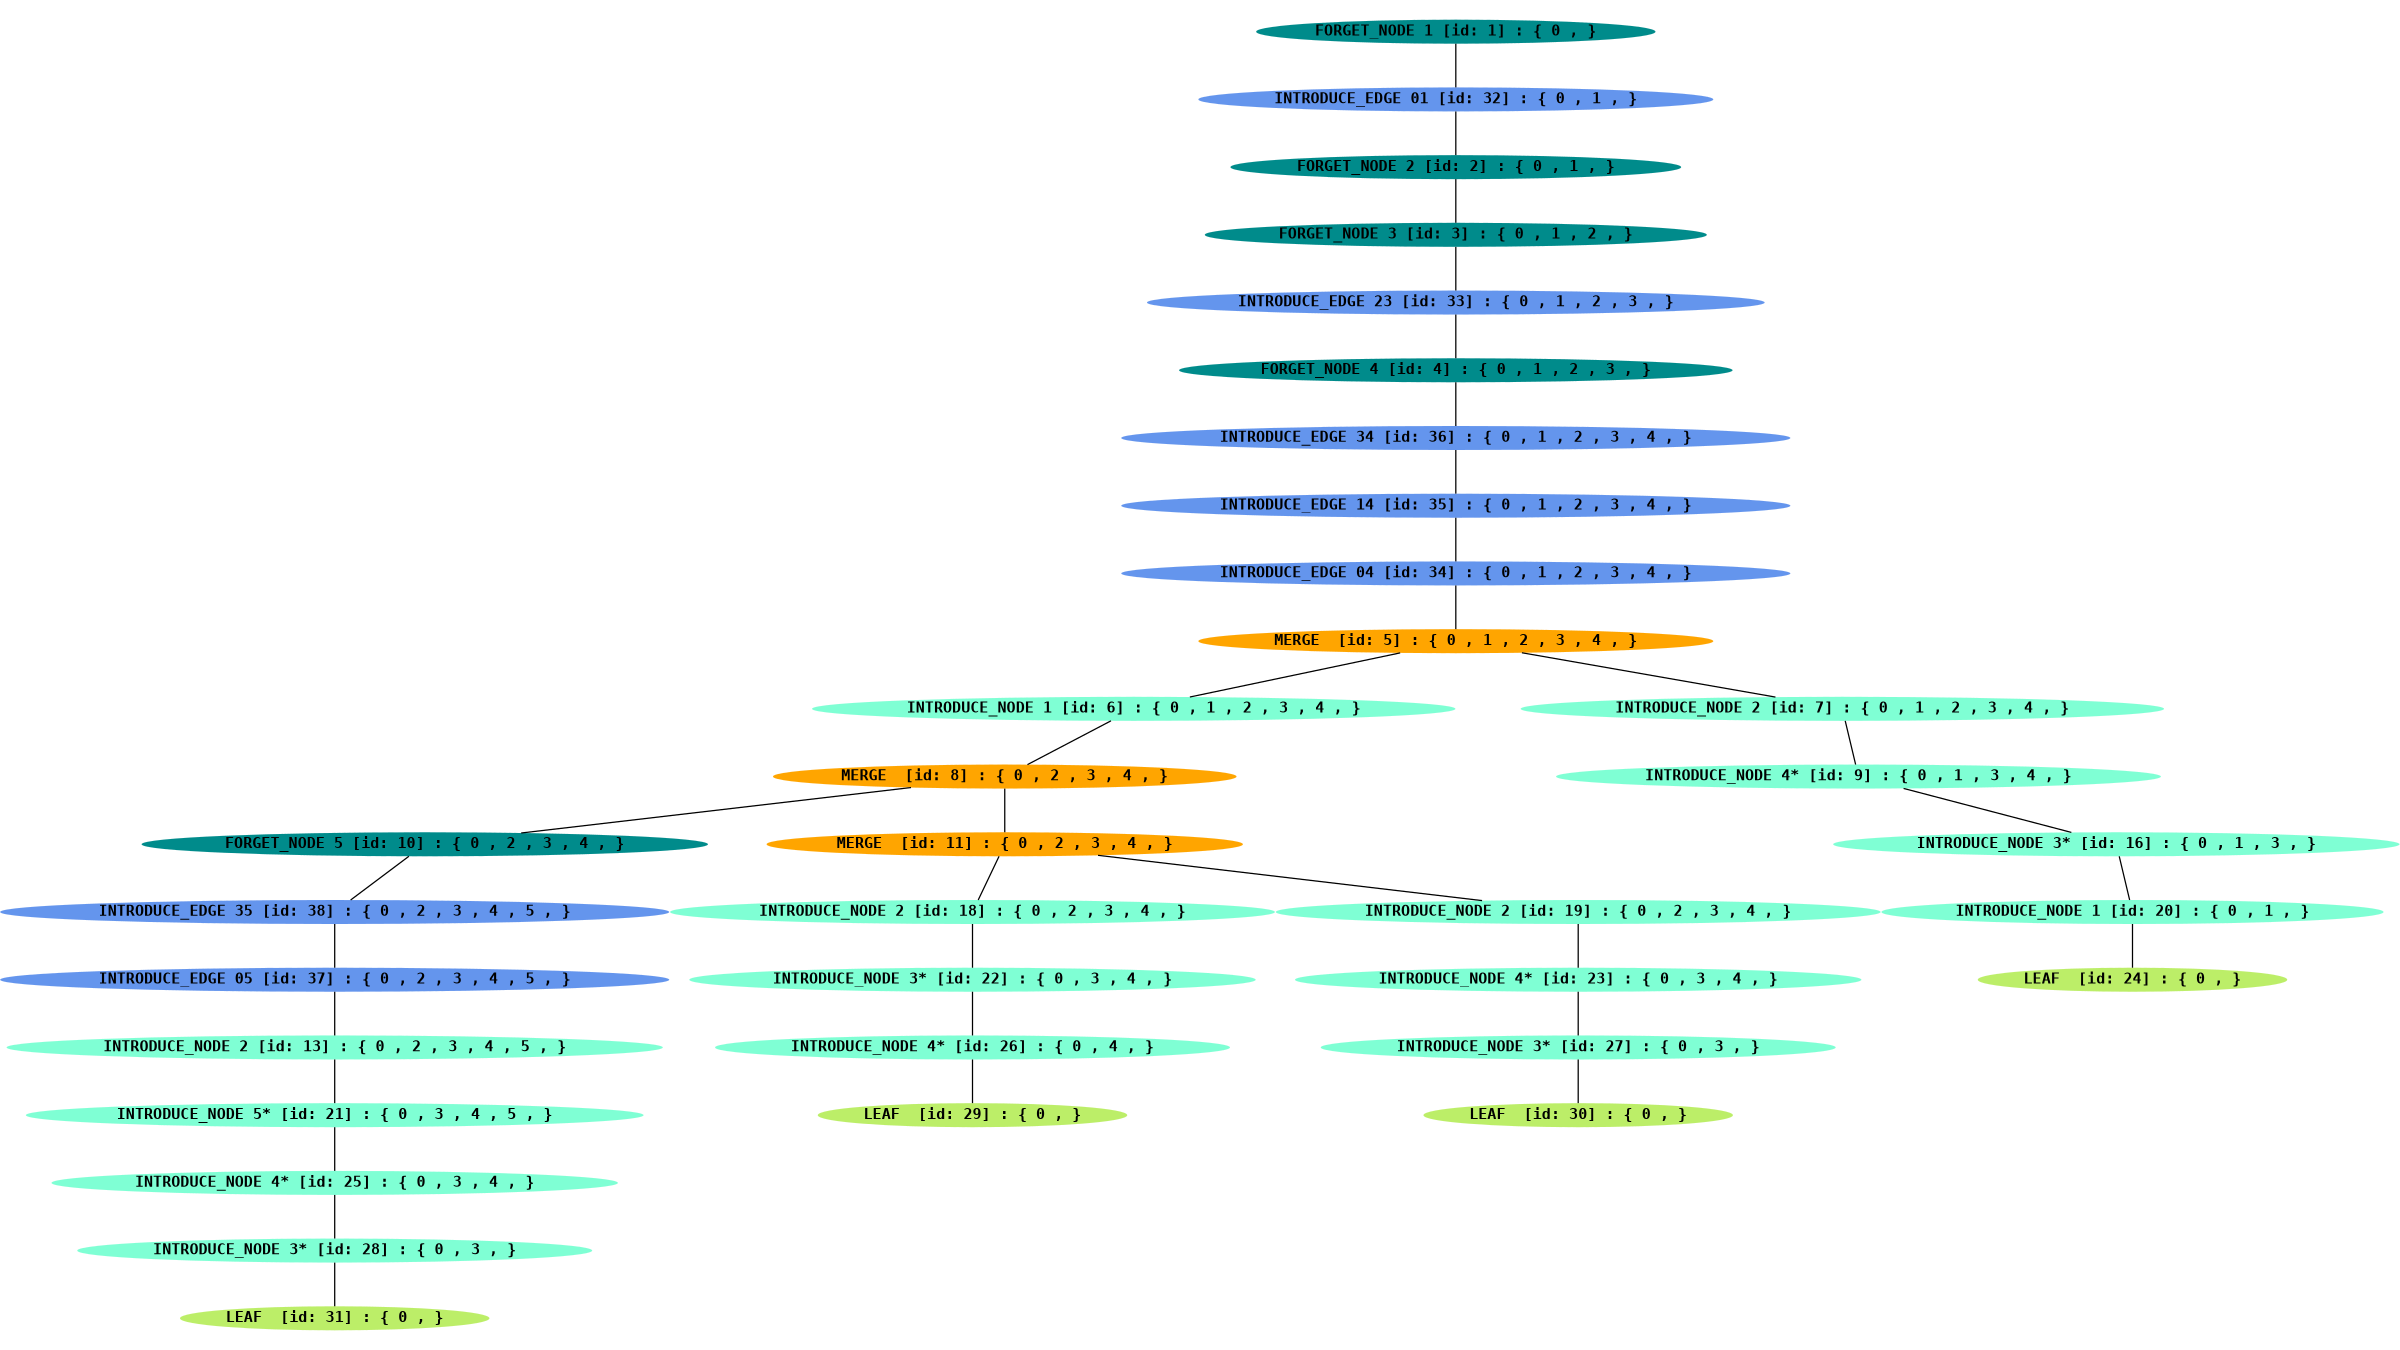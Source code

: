 graph G {
ratio = fill;
size = "16, 9";
node [fontsize = 300, fontname="Courier-Bold"];
edge [penwidth = 25, layer="background", arrowhead=vee, arrowsize=25.0];
1 [label= "FORGET_NODE 1 [id: 1] : { 0 , }", color=cyan4, style=filled]
32 [label= "INTRODUCE_EDGE 01 [id: 32] : { 0 , 1 , }", color=cornflowerblue, style=filled]
1 -- 32;
2 [label= "FORGET_NODE 2 [id: 2] : { 0 , 1 , }", color=cyan4, style=filled]
32 -- 2;
3 [label= "FORGET_NODE 3 [id: 3] : { 0 , 1 , 2 , }", color=cyan4, style=filled]
2 -- 3;
33 [label= "INTRODUCE_EDGE 23 [id: 33] : { 0 , 1 , 2 , 3 , }", color=cornflowerblue, style=filled]
3 -- 33;
4 [label= "FORGET_NODE 4 [id: 4] : { 0 , 1 , 2 , 3 , }", color=cyan4, style=filled]
33 -- 4;
36 [label= "INTRODUCE_EDGE 34 [id: 36] : { 0 , 1 , 2 , 3 , 4 , }", color=cornflowerblue, style=filled]
4 -- 36;
35 [label= "INTRODUCE_EDGE 14 [id: 35] : { 0 , 1 , 2 , 3 , 4 , }", color=cornflowerblue, style=filled]
36 -- 35;
34 [label= "INTRODUCE_EDGE 04 [id: 34] : { 0 , 1 , 2 , 3 , 4 , }", color=cornflowerblue, style=filled]
35 -- 34;
5 [label= "MERGE  [id: 5] : { 0 , 1 , 2 , 3 , 4 , }", color=orange1, style=filled]
34 -- 5;
6 [label= "INTRODUCE_NODE 1 [id: 6] : { 0 , 1 , 2 , 3 , 4 , }", color=aquamarine, style=filled]
5 -- 6;
7 [label= "INTRODUCE_NODE 2 [id: 7] : { 0 , 1 , 2 , 3 , 4 , }", color=aquamarine, style=filled]
5 -- 7;
8 [label= "MERGE  [id: 8] : { 0 , 2 , 3 , 4 , }", color=orange1, style=filled]
6 -- 8;
9 [label= "INTRODUCE_NODE 4* [id: 9] : { 0 , 1 , 3 , 4 , }", color=aquamarine, style=filled]
7 -- 9;
10 [label= "FORGET_NODE 5 [id: 10] : { 0 , 2 , 3 , 4 , }", color=cyan4, style=filled]
8 -- 10;
11 [label= "MERGE  [id: 11] : { 0 , 2 , 3 , 4 , }", color=orange1, style=filled]
8 -- 11;
16 [label= "INTRODUCE_NODE 3* [id: 16] : { 0 , 1 , 3 , }", color=aquamarine, style=filled]
9 -- 16;
38 [label= "INTRODUCE_EDGE 35 [id: 38] : { 0 , 2 , 3 , 4 , 5 , }", color=cornflowerblue, style=filled]
10 -- 38;
18 [label= "INTRODUCE_NODE 2 [id: 18] : { 0 , 2 , 3 , 4 , }", color=aquamarine, style=filled]
11 -- 18;
19 [label= "INTRODUCE_NODE 2 [id: 19] : { 0 , 2 , 3 , 4 , }", color=aquamarine, style=filled]
11 -- 19;
20 [label= "INTRODUCE_NODE 1 [id: 20] : { 0 , 1 , }", color=aquamarine, style=filled]
16 -- 20;
37 [label= "INTRODUCE_EDGE 05 [id: 37] : { 0 , 2 , 3 , 4 , 5 , }", color=cornflowerblue, style=filled]
38 -- 37;
22 [label= "INTRODUCE_NODE 3* [id: 22] : { 0 , 3 , 4 , }", color=aquamarine, style=filled]
18 -- 22;
23 [label= "INTRODUCE_NODE 4* [id: 23] : { 0 , 3 , 4 , }", color=aquamarine, style=filled]
19 -- 23;
24 [label= "LEAF  [id: 24] : { 0 , }", color=darkolivegreen2, style=filled]
20 -- 24;
13 [label= "INTRODUCE_NODE 2 [id: 13] : { 0 , 2 , 3 , 4 , 5 , }", color=aquamarine, style=filled]
37 -- 13;
26 [label= "INTRODUCE_NODE 4* [id: 26] : { 0 , 4 , }", color=aquamarine, style=filled]
22 -- 26;
27 [label= "INTRODUCE_NODE 3* [id: 27] : { 0 , 3 , }", color=aquamarine, style=filled]
23 -- 27;
21 [label= "INTRODUCE_NODE 5* [id: 21] : { 0 , 3 , 4 , 5 , }", color=aquamarine, style=filled]
13 -- 21;
29 [label= "LEAF  [id: 29] : { 0 , }", color=darkolivegreen2, style=filled]
26 -- 29;
30 [label= "LEAF  [id: 30] : { 0 , }", color=darkolivegreen2, style=filled]
27 -- 30;
25 [label= "INTRODUCE_NODE 4* [id: 25] : { 0 , 3 , 4 , }", color=aquamarine, style=filled]
21 -- 25;
28 [label= "INTRODUCE_NODE 3* [id: 28] : { 0 , 3 , }", color=aquamarine, style=filled]
25 -- 28;
31 [label= "LEAF  [id: 31] : { 0 , }", color=darkolivegreen2, style=filled]
28 -- 31;
}
